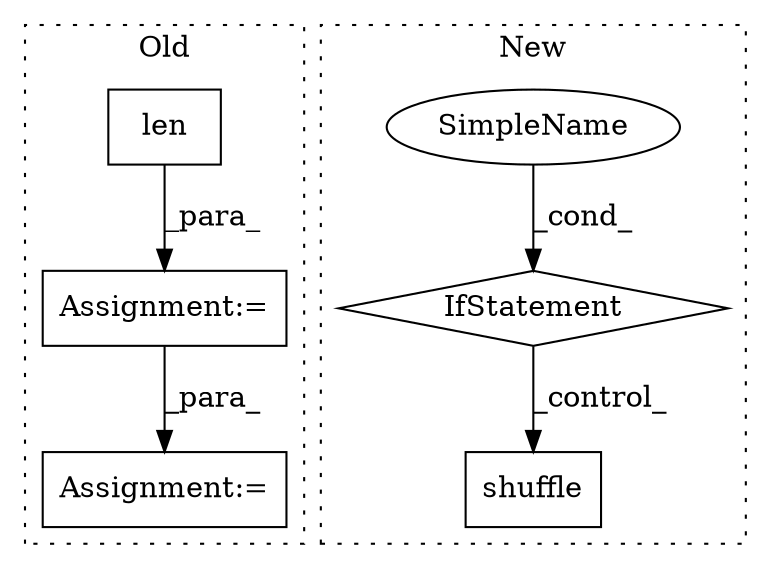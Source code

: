 digraph G {
subgraph cluster0 {
1 [label="len" a="32" s="21462,21473" l="4,1" shape="box"];
5 [label="Assignment:=" a="7" s="21457" l="1" shape="box"];
6 [label="Assignment:=" a="7" s="21694" l="2" shape="box"];
label = "Old";
style="dotted";
}
subgraph cluster1 {
2 [label="shuffle" a="32" s="558,572" l="8,1" shape="box"];
3 [label="IfStatement" a="25" s="202,238" l="4,2" shape="diamond"];
4 [label="SimpleName" a="42" s="" l="" shape="ellipse"];
label = "New";
style="dotted";
}
1 -> 5 [label="_para_"];
3 -> 2 [label="_control_"];
4 -> 3 [label="_cond_"];
5 -> 6 [label="_para_"];
}